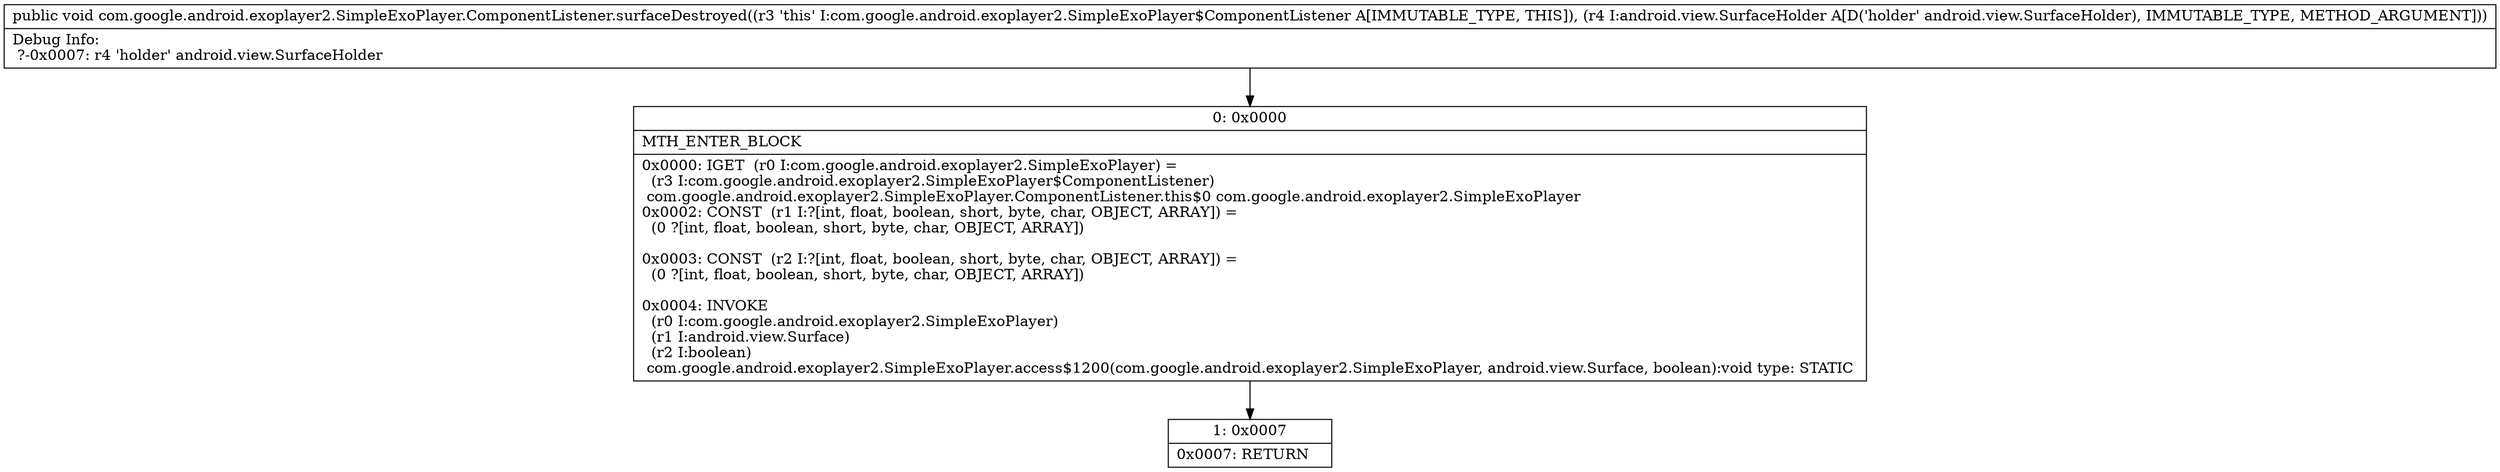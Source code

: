 digraph "CFG forcom.google.android.exoplayer2.SimpleExoPlayer.ComponentListener.surfaceDestroyed(Landroid\/view\/SurfaceHolder;)V" {
Node_0 [shape=record,label="{0\:\ 0x0000|MTH_ENTER_BLOCK\l|0x0000: IGET  (r0 I:com.google.android.exoplayer2.SimpleExoPlayer) = \l  (r3 I:com.google.android.exoplayer2.SimpleExoPlayer$ComponentListener)\l com.google.android.exoplayer2.SimpleExoPlayer.ComponentListener.this$0 com.google.android.exoplayer2.SimpleExoPlayer \l0x0002: CONST  (r1 I:?[int, float, boolean, short, byte, char, OBJECT, ARRAY]) = \l  (0 ?[int, float, boolean, short, byte, char, OBJECT, ARRAY])\l \l0x0003: CONST  (r2 I:?[int, float, boolean, short, byte, char, OBJECT, ARRAY]) = \l  (0 ?[int, float, boolean, short, byte, char, OBJECT, ARRAY])\l \l0x0004: INVOKE  \l  (r0 I:com.google.android.exoplayer2.SimpleExoPlayer)\l  (r1 I:android.view.Surface)\l  (r2 I:boolean)\l com.google.android.exoplayer2.SimpleExoPlayer.access$1200(com.google.android.exoplayer2.SimpleExoPlayer, android.view.Surface, boolean):void type: STATIC \l}"];
Node_1 [shape=record,label="{1\:\ 0x0007|0x0007: RETURN   \l}"];
MethodNode[shape=record,label="{public void com.google.android.exoplayer2.SimpleExoPlayer.ComponentListener.surfaceDestroyed((r3 'this' I:com.google.android.exoplayer2.SimpleExoPlayer$ComponentListener A[IMMUTABLE_TYPE, THIS]), (r4 I:android.view.SurfaceHolder A[D('holder' android.view.SurfaceHolder), IMMUTABLE_TYPE, METHOD_ARGUMENT]))  | Debug Info:\l  ?\-0x0007: r4 'holder' android.view.SurfaceHolder\l}"];
MethodNode -> Node_0;
Node_0 -> Node_1;
}


